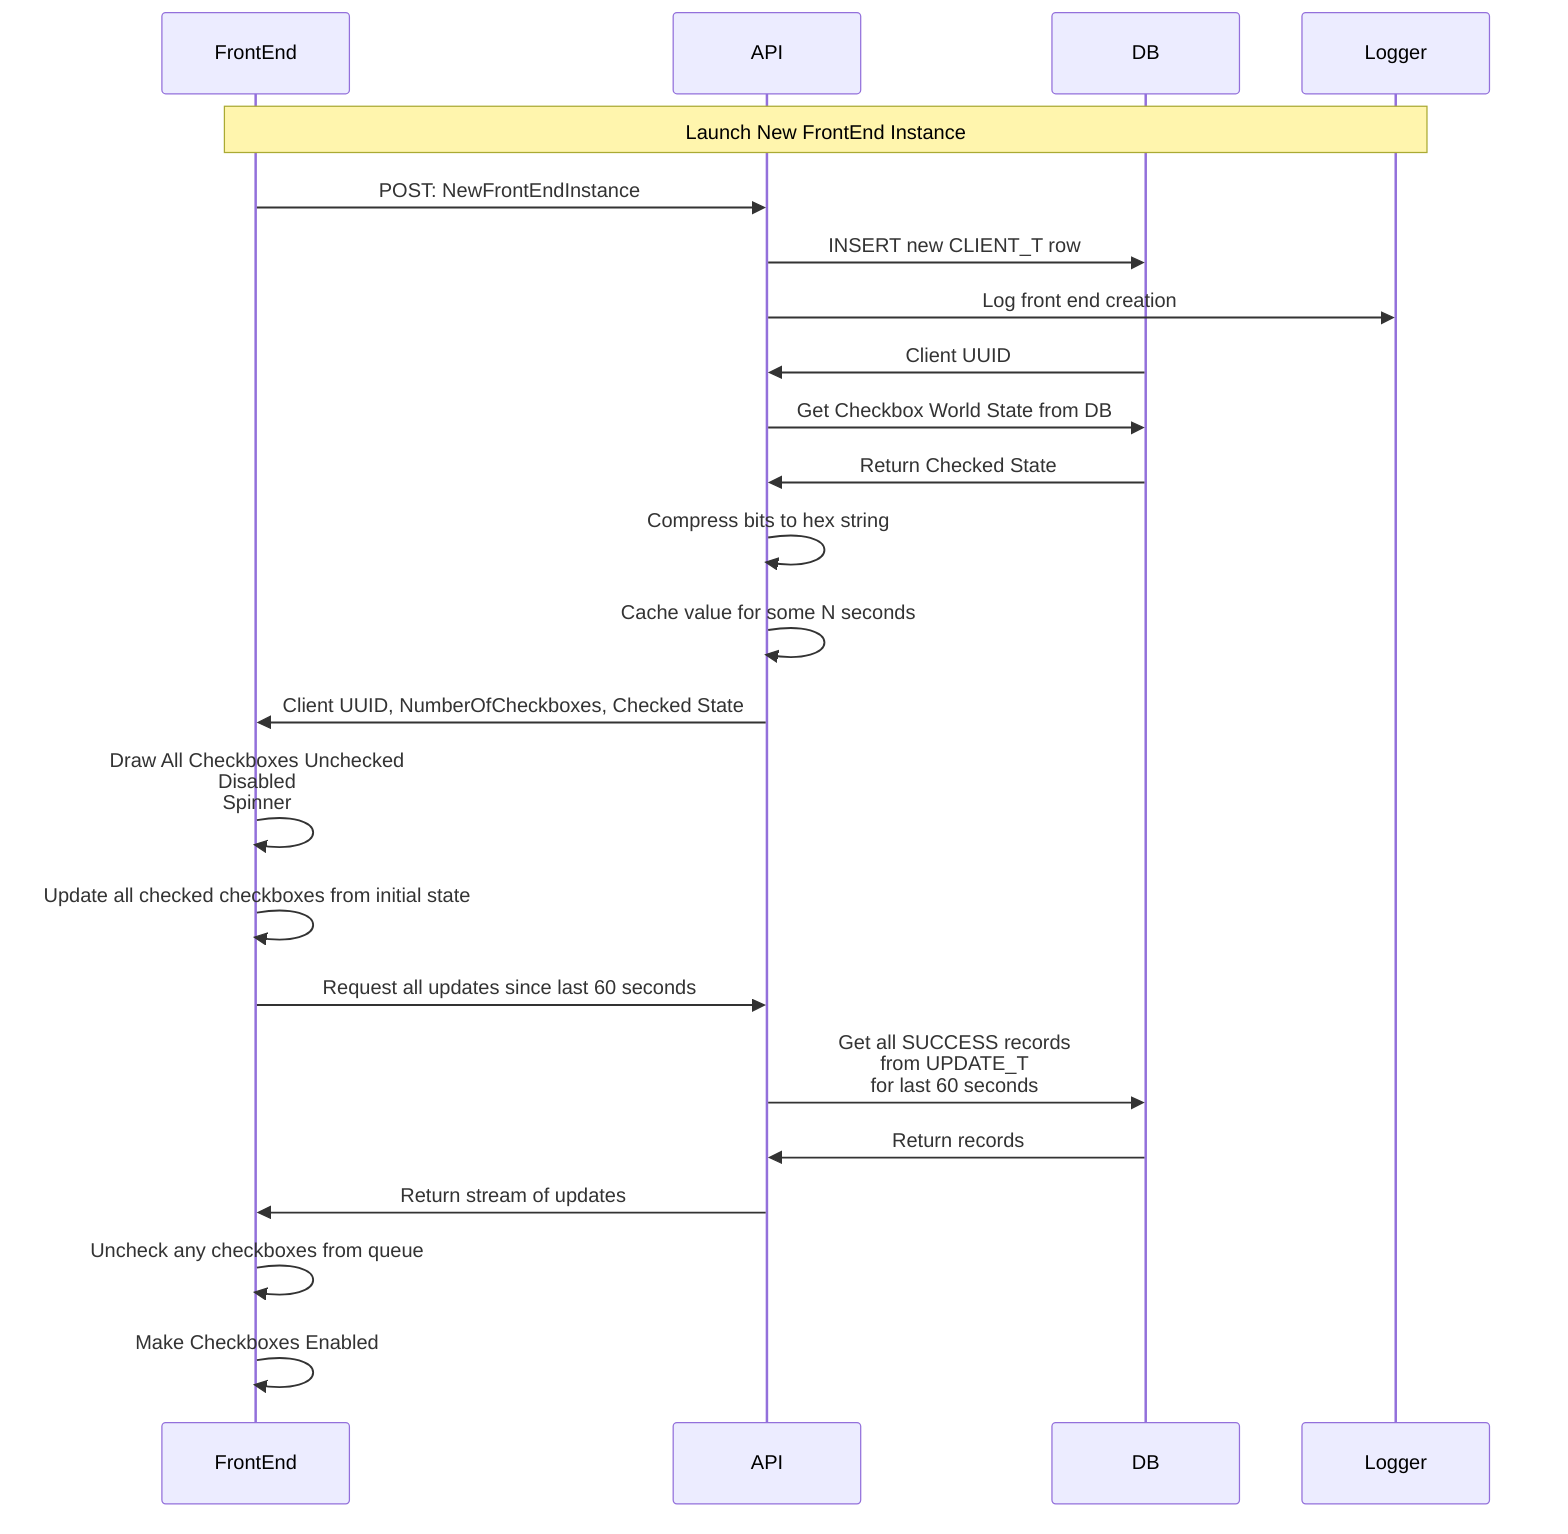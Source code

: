 sequenceDiagram
    participant FrontEnd
    participant API
    participant DB
    participant Logger
    Note over FrontEnd,Logger: Launch New FrontEnd Instance
    FrontEnd->>API: POST: NewFrontEndInstance
    API->>DB: INSERT new CLIENT_T row
    API->>Logger: Log front end creation
    DB->>API: Client UUID
    API->>DB: Get Checkbox World State from DB
    DB->>API: Return Checked State
    API->>API: Compress bits to hex string
    API->>API: Cache value for some N seconds
    API->>FrontEnd: Client UUID, NumberOfCheckboxes, Checked State
    FrontEnd->>FrontEnd: Draw All Checkboxes Unchecked<br />Disabled<br />Spinner
    FrontEnd->>FrontEnd: Update all checked checkboxes from initial state
    FrontEnd->>API: Request all updates since last 60 seconds
    API->>DB: Get all SUCCESS records<br />from UPDATE_T<br />for last 60 seconds
    DB->>API: Return records
    API->>FrontEnd: Return stream of updates
    FrontEnd->>FrontEnd: Uncheck any checkboxes from queue
    FrontEnd->>FrontEnd: Make Checkboxes Enabled